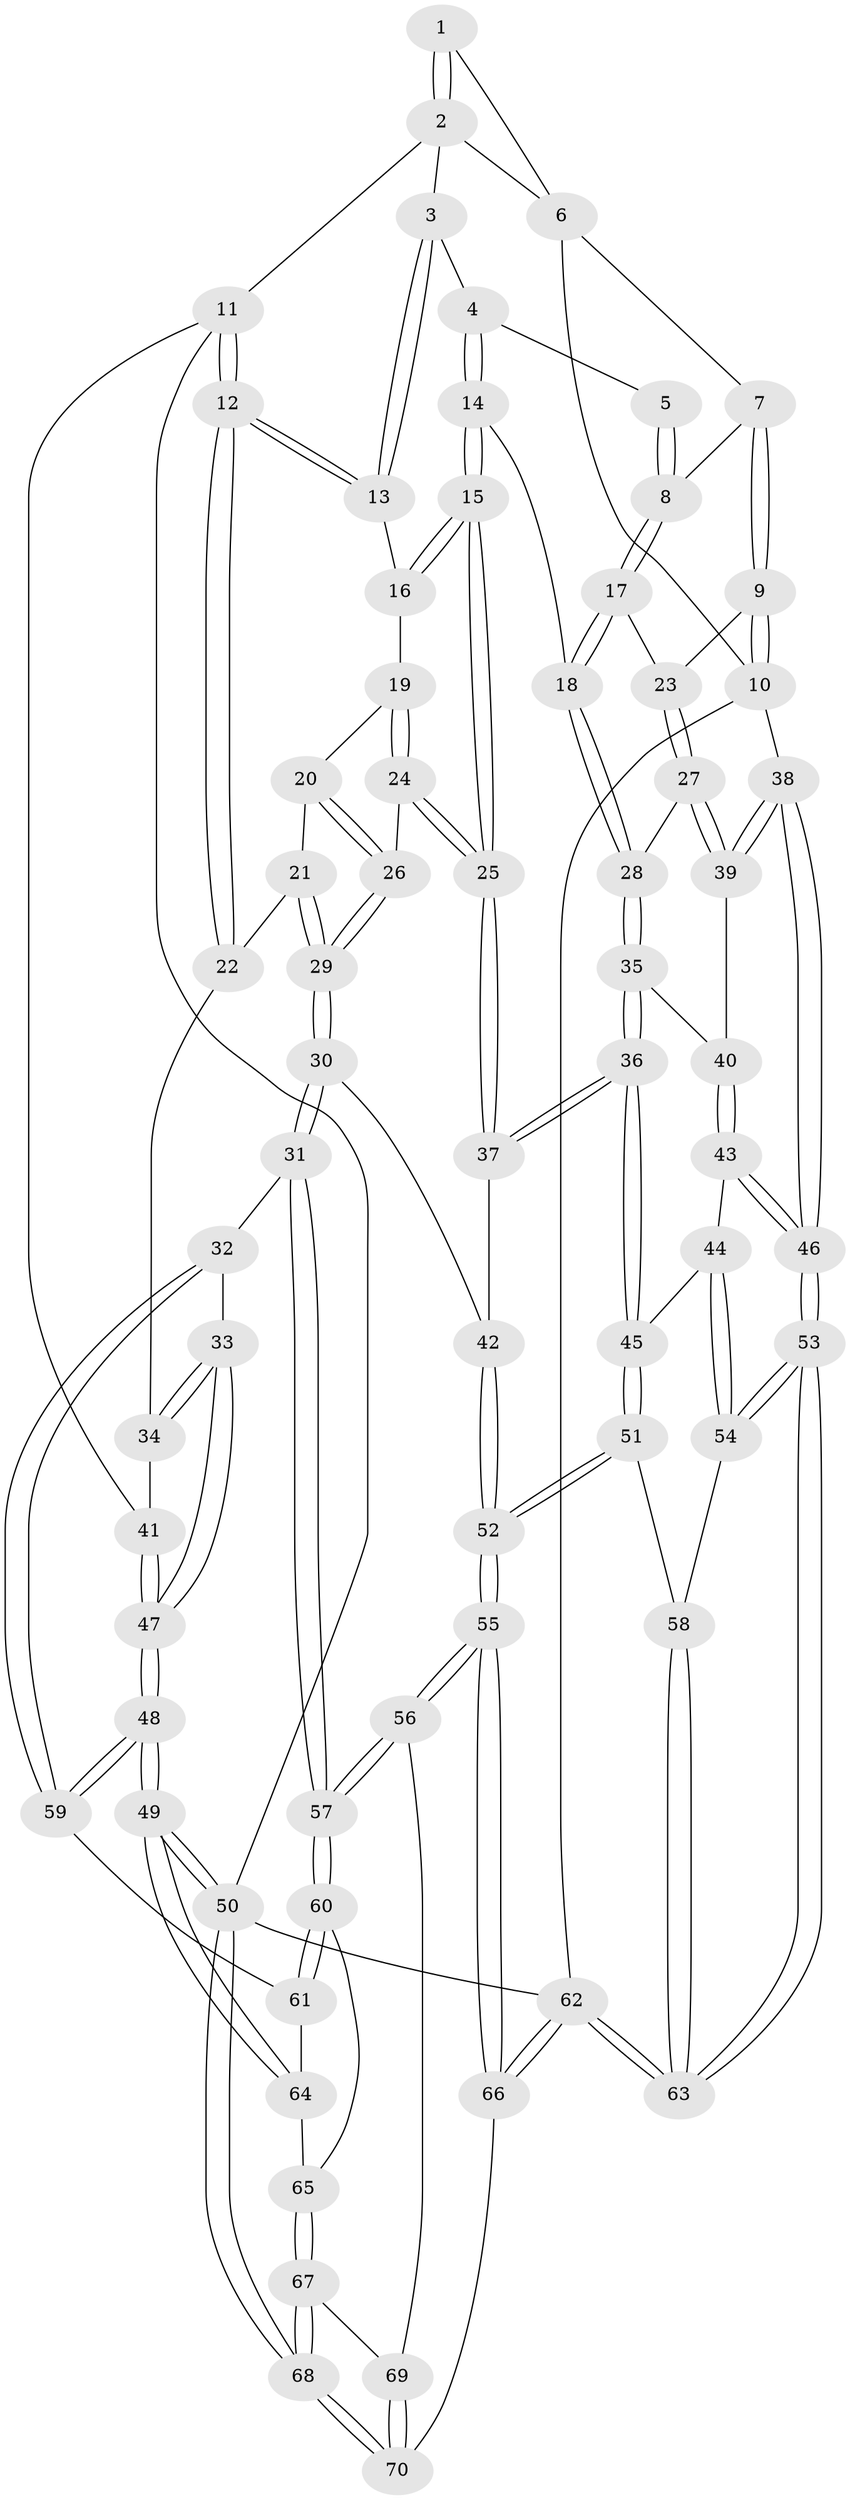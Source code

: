// Generated by graph-tools (version 1.1) at 2025/03/03/09/25 03:03:24]
// undirected, 70 vertices, 171 edges
graph export_dot {
graph [start="1"]
  node [color=gray90,style=filled];
  1 [pos="+0.6542991752659729+0"];
  2 [pos="+0.3229210390203169+0"];
  3 [pos="+0.3086013955372182+0"];
  4 [pos="+0.5697869669382026+0.23459938216565587"];
  5 [pos="+0.6510315170831665+0"];
  6 [pos="+0.741600596453087+0"];
  7 [pos="+0.8078968615172192+0.05740028311024195"];
  8 [pos="+0.6675004012132131+0.29845268630010635"];
  9 [pos="+1+0.3063536339713019"];
  10 [pos="+1+0.3537118647032574"];
  11 [pos="+0+0.33715422168953346"];
  12 [pos="+0+0.3361934813105801"];
  13 [pos="+0.2291934804238907+0.19356643392895717"];
  14 [pos="+0.6029099166545281+0.33284275860683316"];
  15 [pos="+0.592438570498465+0.34226366068540526"];
  16 [pos="+0.2722436474631278+0.2500601328484278"];
  17 [pos="+0.657873705401672+0.3200760833797404"];
  18 [pos="+0.6459770683291312+0.3248793474699815"];
  19 [pos="+0.2852926131880414+0.3289573335217767"];
  20 [pos="+0.28414770661120237+0.37429947594095825"];
  21 [pos="+0.2719725944447724+0.41676688564401465"];
  22 [pos="+0.21967956109398296+0.46438744422066536"];
  23 [pos="+0.6886716701710185+0.32343914558692743"];
  24 [pos="+0.5012363697754085+0.47413515033203957"];
  25 [pos="+0.547668629590304+0.46545357918347996"];
  26 [pos="+0.42936938785241335+0.5026278756948492"];
  27 [pos="+0.8322133696394279+0.48995302963041937"];
  28 [pos="+0.7494390464285504+0.4891691611998589"];
  29 [pos="+0.3446652099333079+0.5699099881600139"];
  30 [pos="+0.31349528975455576+0.6329826835612166"];
  31 [pos="+0.28400476492551724+0.6516666022983234"];
  32 [pos="+0.2564867533364175+0.6512291928614724"];
  33 [pos="+0.23314546181572127+0.62778511134404"];
  34 [pos="+0.2049640968584937+0.5288172763624174"];
  35 [pos="+0.6970541838961867+0.5765982199484317"];
  36 [pos="+0.6187399974914592+0.6055607428762988"];
  37 [pos="+0.594717984332241+0.5835400475594609"];
  38 [pos="+1+0.5227894013090548"];
  39 [pos="+0.9160599525133071+0.5198580549528764"];
  40 [pos="+0.7594323593830045+0.5799258147234511"];
  41 [pos="+0+0.3876925489341623"];
  42 [pos="+0.445982028115715+0.6691817626765895"];
  43 [pos="+0.8065321282926412+0.6743183275419565"];
  44 [pos="+0.7480873567368757+0.6981803958557802"];
  45 [pos="+0.6331333093393428+0.6566325885050909"];
  46 [pos="+1+0.6723962991758076"];
  47 [pos="+0+0.517892635435898"];
  48 [pos="+0+0.6635871352239456"];
  49 [pos="+0+1"];
  50 [pos="+0+1"];
  51 [pos="+0.5938768340913595+0.8155948708097304"];
  52 [pos="+0.521779244649781+0.9289681331464659"];
  53 [pos="+1+0.7603477681353751"];
  54 [pos="+0.7615520610920431+0.7502466903907611"];
  55 [pos="+0.5115438233128458+0.9591700474159381"];
  56 [pos="+0.4879073834788988+0.9447026368322204"];
  57 [pos="+0.37555985506158795+0.8647638829363952"];
  58 [pos="+0.7546251593665352+0.7955132398044088"];
  59 [pos="+0.17231966140975194+0.7392686046878004"];
  60 [pos="+0.35705091495297486+0.865581616235207"];
  61 [pos="+0.16835041166901435+0.7969982279385912"];
  62 [pos="+1+1"];
  63 [pos="+1+1"];
  64 [pos="+0.159229672287953+0.8196313017406881"];
  65 [pos="+0.21837743702023069+0.9053117868552927"];
  66 [pos="+0.5640611647430722+1"];
  67 [pos="+0.20727913361203412+0.9388231281521205"];
  68 [pos="+0+1"];
  69 [pos="+0.23919383207411332+0.9562531403371048"];
  70 [pos="+0.39215980016053315+1"];
  1 -- 2;
  1 -- 2;
  1 -- 6;
  2 -- 3;
  2 -- 6;
  2 -- 11;
  3 -- 4;
  3 -- 13;
  3 -- 13;
  4 -- 5;
  4 -- 14;
  4 -- 14;
  5 -- 8;
  5 -- 8;
  6 -- 7;
  6 -- 10;
  7 -- 8;
  7 -- 9;
  7 -- 9;
  8 -- 17;
  8 -- 17;
  9 -- 10;
  9 -- 10;
  9 -- 23;
  10 -- 38;
  10 -- 62;
  11 -- 12;
  11 -- 12;
  11 -- 41;
  11 -- 50;
  12 -- 13;
  12 -- 13;
  12 -- 22;
  12 -- 22;
  13 -- 16;
  14 -- 15;
  14 -- 15;
  14 -- 18;
  15 -- 16;
  15 -- 16;
  15 -- 25;
  15 -- 25;
  16 -- 19;
  17 -- 18;
  17 -- 18;
  17 -- 23;
  18 -- 28;
  18 -- 28;
  19 -- 20;
  19 -- 24;
  19 -- 24;
  20 -- 21;
  20 -- 26;
  20 -- 26;
  21 -- 22;
  21 -- 29;
  21 -- 29;
  22 -- 34;
  23 -- 27;
  23 -- 27;
  24 -- 25;
  24 -- 25;
  24 -- 26;
  25 -- 37;
  25 -- 37;
  26 -- 29;
  26 -- 29;
  27 -- 28;
  27 -- 39;
  27 -- 39;
  28 -- 35;
  28 -- 35;
  29 -- 30;
  29 -- 30;
  30 -- 31;
  30 -- 31;
  30 -- 42;
  31 -- 32;
  31 -- 57;
  31 -- 57;
  32 -- 33;
  32 -- 59;
  32 -- 59;
  33 -- 34;
  33 -- 34;
  33 -- 47;
  33 -- 47;
  34 -- 41;
  35 -- 36;
  35 -- 36;
  35 -- 40;
  36 -- 37;
  36 -- 37;
  36 -- 45;
  36 -- 45;
  37 -- 42;
  38 -- 39;
  38 -- 39;
  38 -- 46;
  38 -- 46;
  39 -- 40;
  40 -- 43;
  40 -- 43;
  41 -- 47;
  41 -- 47;
  42 -- 52;
  42 -- 52;
  43 -- 44;
  43 -- 46;
  43 -- 46;
  44 -- 45;
  44 -- 54;
  44 -- 54;
  45 -- 51;
  45 -- 51;
  46 -- 53;
  46 -- 53;
  47 -- 48;
  47 -- 48;
  48 -- 49;
  48 -- 49;
  48 -- 59;
  48 -- 59;
  49 -- 50;
  49 -- 50;
  49 -- 64;
  49 -- 64;
  50 -- 68;
  50 -- 68;
  50 -- 62;
  51 -- 52;
  51 -- 52;
  51 -- 58;
  52 -- 55;
  52 -- 55;
  53 -- 54;
  53 -- 54;
  53 -- 63;
  53 -- 63;
  54 -- 58;
  55 -- 56;
  55 -- 56;
  55 -- 66;
  55 -- 66;
  56 -- 57;
  56 -- 57;
  56 -- 69;
  57 -- 60;
  57 -- 60;
  58 -- 63;
  58 -- 63;
  59 -- 61;
  60 -- 61;
  60 -- 61;
  60 -- 65;
  61 -- 64;
  62 -- 63;
  62 -- 63;
  62 -- 66;
  62 -- 66;
  64 -- 65;
  65 -- 67;
  65 -- 67;
  66 -- 70;
  67 -- 68;
  67 -- 68;
  67 -- 69;
  68 -- 70;
  68 -- 70;
  69 -- 70;
  69 -- 70;
}

